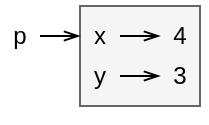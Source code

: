 <mxfile version="20.1.1" type="device"><diagram id="0" name="Page-1"><mxGraphModel dx="1038" dy="489" grid="1" gridSize="10" guides="1" tooltips="1" connect="1" arrows="1" fold="1" page="1" pageScale="1" pageWidth="826" pageHeight="1169" background="#ffffff" math="0" shadow="0"><root><mxCell id="0"/><mxCell id="1" parent="0"/><mxCell id="We-kiuE9c8wnY4eMwfZY-15" value="" style="group" vertex="1" connectable="0" parent="1"><mxGeometry x="210" y="70" width="100" height="50" as="geometry"/></mxCell><mxCell id="We-kiuE9c8wnY4eMwfZY-16" value="" style="whiteSpace=wrap;html=1;fillColor=#f5f5f5;strokeColor=#666666;" vertex="1" parent="We-kiuE9c8wnY4eMwfZY-15"><mxGeometry x="40" width="60" height="50" as="geometry"/></mxCell><mxCell id="We-kiuE9c8wnY4eMwfZY-17" value="x" style="text;html=1;strokeColor=none;fillColor=none;align=center;verticalAlign=middle;whiteSpace=wrap;" vertex="1" parent="We-kiuE9c8wnY4eMwfZY-15"><mxGeometry x="40" y="5" width="20" height="20" as="geometry"/></mxCell><mxCell id="We-kiuE9c8wnY4eMwfZY-18" value="y" style="text;html=1;strokeColor=none;fillColor=none;align=center;verticalAlign=middle;whiteSpace=wrap;" vertex="1" parent="We-kiuE9c8wnY4eMwfZY-15"><mxGeometry x="40" y="25" width="20" height="20" as="geometry"/></mxCell><mxCell id="We-kiuE9c8wnY4eMwfZY-19" style="edgeStyle=orthogonalEdgeStyle;rounded=0;html=1;exitX=0.5;exitY=1;endArrow=openThin;endFill=0;jettySize=auto;orthogonalLoop=1;strokeWidth=1;" edge="1" parent="We-kiuE9c8wnY4eMwfZY-15" source="We-kiuE9c8wnY4eMwfZY-16" target="We-kiuE9c8wnY4eMwfZY-16"><mxGeometry relative="1" as="geometry"/></mxCell><mxCell id="We-kiuE9c8wnY4eMwfZY-20" style="edgeStyle=orthogonalEdgeStyle;rounded=0;html=1;exitX=0.25;exitY=0;entryX=0.25;entryY=0;endArrow=openThin;endFill=0;jettySize=auto;orthogonalLoop=1;strokeWidth=1;" edge="1" parent="We-kiuE9c8wnY4eMwfZY-15" source="We-kiuE9c8wnY4eMwfZY-17" target="We-kiuE9c8wnY4eMwfZY-17"><mxGeometry relative="1" as="geometry"/></mxCell><mxCell id="We-kiuE9c8wnY4eMwfZY-21" value="4" style="text;html=1;strokeColor=none;fillColor=none;align=center;verticalAlign=middle;whiteSpace=wrap;" vertex="1" parent="We-kiuE9c8wnY4eMwfZY-15"><mxGeometry x="80" y="5" width="20" height="20" as="geometry"/></mxCell><mxCell id="We-kiuE9c8wnY4eMwfZY-22" value="3" style="text;html=1;strokeColor=none;fillColor=none;align=center;verticalAlign=middle;whiteSpace=wrap;" vertex="1" parent="We-kiuE9c8wnY4eMwfZY-15"><mxGeometry x="80" y="25" width="20" height="20" as="geometry"/></mxCell><mxCell id="We-kiuE9c8wnY4eMwfZY-23" value="" style="endArrow=openThin;html=1;strokeWidth=1;endFill=0;" edge="1" parent="We-kiuE9c8wnY4eMwfZY-15"><mxGeometry width="50" height="50" relative="1" as="geometry"><mxPoint x="20" y="15" as="sourcePoint"/><mxPoint x="40" y="15" as="targetPoint"/></mxGeometry></mxCell><mxCell id="We-kiuE9c8wnY4eMwfZY-24" style="edgeStyle=orthogonalEdgeStyle;rounded=0;html=1;exitX=0.75;exitY=0;entryX=0.75;entryY=0;endArrow=openThin;endFill=0;jettySize=auto;orthogonalLoop=1;strokeWidth=1;" edge="1" parent="We-kiuE9c8wnY4eMwfZY-15" source="We-kiuE9c8wnY4eMwfZY-22" target="We-kiuE9c8wnY4eMwfZY-22"><mxGeometry relative="1" as="geometry"/></mxCell><mxCell id="We-kiuE9c8wnY4eMwfZY-25" value="" style="endArrow=openThin;html=1;strokeWidth=1;endFill=0;" edge="1" parent="We-kiuE9c8wnY4eMwfZY-15"><mxGeometry width="50" height="50" relative="1" as="geometry"><mxPoint x="60" y="15" as="sourcePoint"/><mxPoint x="80" y="15" as="targetPoint"/></mxGeometry></mxCell><mxCell id="We-kiuE9c8wnY4eMwfZY-26" value="" style="endArrow=openThin;html=1;strokeWidth=1;endFill=0;" edge="1" parent="We-kiuE9c8wnY4eMwfZY-15"><mxGeometry width="50" height="50" relative="1" as="geometry"><mxPoint x="60" y="35" as="sourcePoint"/><mxPoint x="80" y="35" as="targetPoint"/></mxGeometry></mxCell><mxCell id="We-kiuE9c8wnY4eMwfZY-27" style="edgeStyle=orthogonalEdgeStyle;rounded=0;html=1;exitX=0.25;exitY=0;entryX=0.25;entryY=0;endArrow=openThin;endFill=0;jettySize=auto;orthogonalLoop=1;strokeWidth=1;" edge="1" parent="We-kiuE9c8wnY4eMwfZY-15" source="We-kiuE9c8wnY4eMwfZY-18" target="We-kiuE9c8wnY4eMwfZY-18"><mxGeometry relative="1" as="geometry"/></mxCell><mxCell id="We-kiuE9c8wnY4eMwfZY-28" value="p" style="text;html=1;strokeColor=none;fillColor=none;align=center;verticalAlign=middle;whiteSpace=wrap;" vertex="1" parent="We-kiuE9c8wnY4eMwfZY-15"><mxGeometry y="5" width="20" height="20" as="geometry"/></mxCell></root></mxGraphModel></diagram></mxfile>
